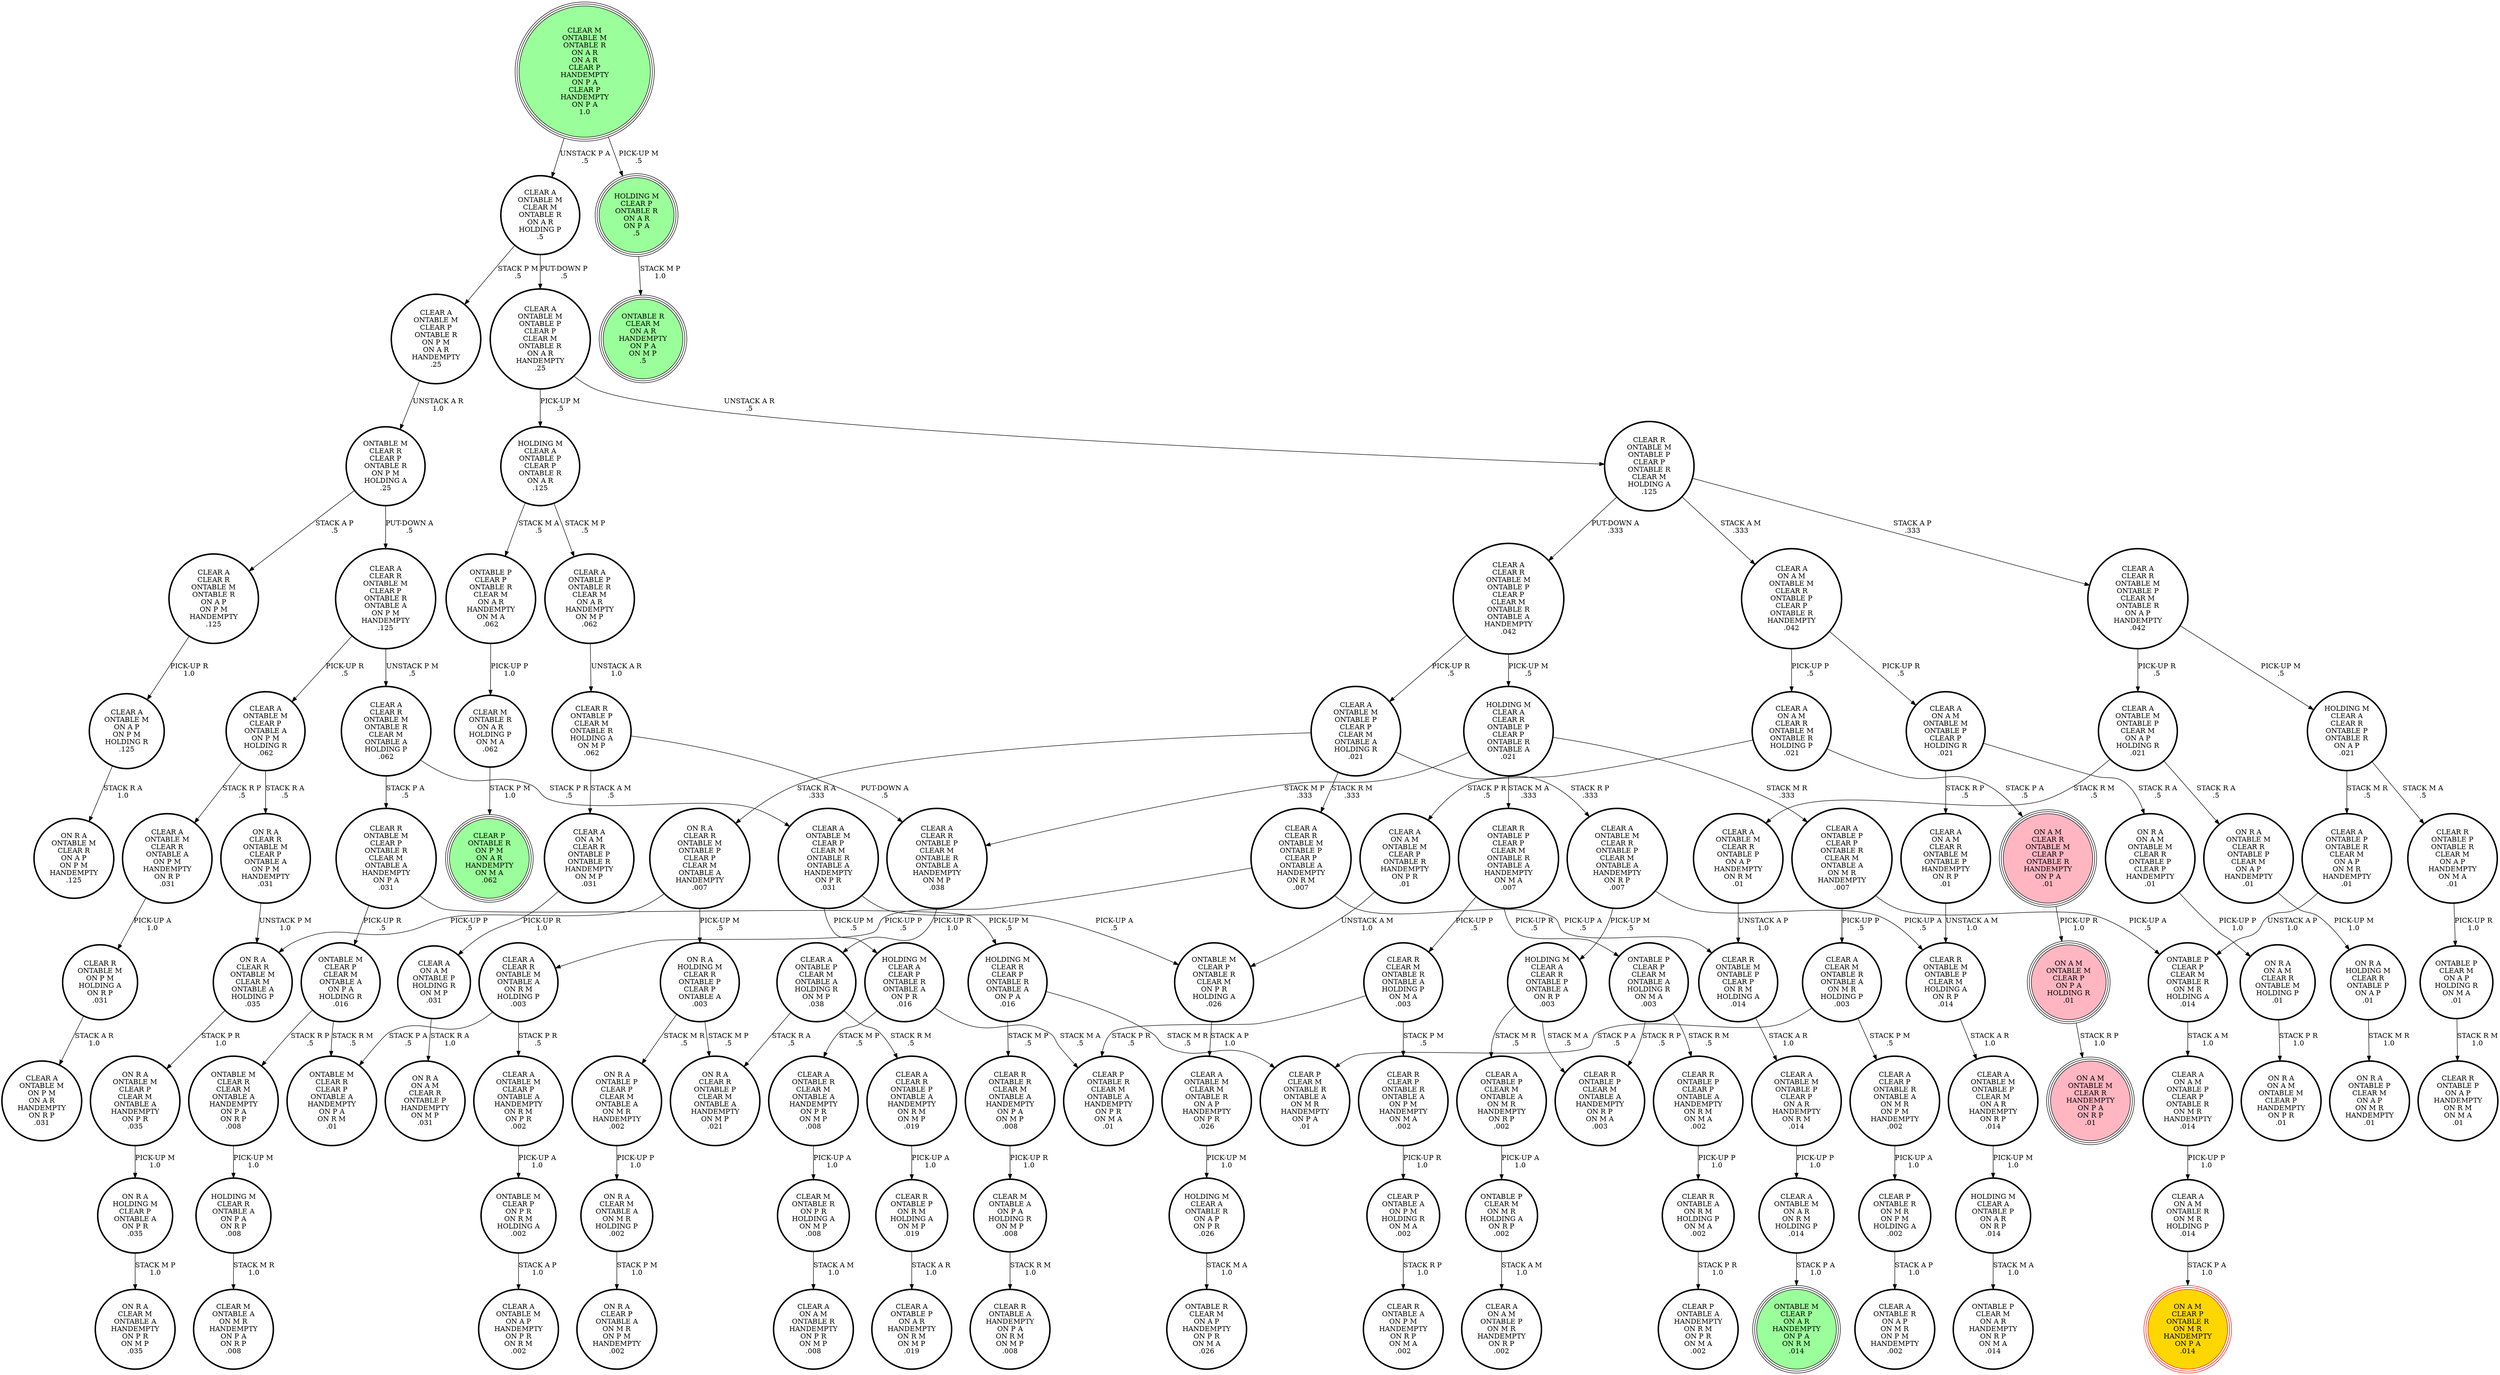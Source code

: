 digraph {
"ON A M\nONTABLE M\nCLEAR P\nON P A\nHOLDING R\n.01\n" -> "ON A M\nONTABLE M\nCLEAR R\nHANDEMPTY\nON P A\nON R P\n.01\n"[label="STACK R P\n1.0\n"];
"HOLDING M\nCLEAR A\nONTABLE R\nON A P\nON P R\n.026\n" -> "ONTABLE R\nCLEAR M\nON A P\nHANDEMPTY\nON P R\nON M A\n.026\n"[label="STACK M A\n1.0\n"];
"CLEAR A\nCLEAR R\nONTABLE M\nCLEAR P\nONTABLE R\nONTABLE A\nON P M\nHANDEMPTY\n.125\n" -> "CLEAR A\nONTABLE M\nCLEAR P\nONTABLE A\nON P M\nHOLDING R\n.062\n"[label="PICK-UP R\n.5\n"];
"CLEAR A\nCLEAR R\nONTABLE M\nCLEAR P\nONTABLE R\nONTABLE A\nON P M\nHANDEMPTY\n.125\n" -> "CLEAR A\nCLEAR R\nONTABLE M\nONTABLE R\nCLEAR M\nONTABLE A\nHOLDING P\n.062\n"[label="UNSTACK P M\n.5\n"];
"ON R A\nHOLDING M\nCLEAR R\nONTABLE P\nCLEAR P\nONTABLE A\n.003\n" -> "ON R A\nONTABLE P\nCLEAR P\nCLEAR M\nONTABLE A\nON M R\nHANDEMPTY\n.002\n"[label="STACK M R\n.5\n"];
"ON R A\nHOLDING M\nCLEAR R\nONTABLE P\nCLEAR P\nONTABLE A\n.003\n" -> "ON R A\nCLEAR R\nONTABLE P\nCLEAR M\nONTABLE A\nHANDEMPTY\nON M P\n.021\n"[label="STACK M P\n.5\n"];
"ON R A\nONTABLE P\nCLEAR P\nCLEAR M\nONTABLE A\nON M R\nHANDEMPTY\n.002\n" -> "ON R A\nCLEAR M\nONTABLE A\nON M R\nHOLDING P\n.002\n"[label="PICK-UP P\n1.0\n"];
"CLEAR A\nONTABLE P\nCLEAR M\nONTABLE A\nON M R\nHANDEMPTY\nON R P\n.002\n" -> "ONTABLE P\nCLEAR M\nON M R\nHOLDING A\nON R P\n.002\n"[label="PICK-UP A\n1.0\n"];
"CLEAR A\nONTABLE M\nON A P\nON P M\nHOLDING R\n.125\n" -> "ON R A\nONTABLE M\nCLEAR R\nON A P\nON P M\nHANDEMPTY\n.125\n"[label="STACK R A\n1.0\n"];
"ON R A\nONTABLE M\nCLEAR P\nCLEAR M\nONTABLE A\nHANDEMPTY\nON P R\n.035\n" -> "ON R A\nHOLDING M\nCLEAR P\nONTABLE A\nON P R\n.035\n"[label="PICK-UP M\n1.0\n"];
"ONTABLE M\nCLEAR P\nCLEAR M\nONTABLE A\nON P A\nHOLDING R\n.016\n" -> "ONTABLE M\nCLEAR R\nCLEAR M\nONTABLE A\nHANDEMPTY\nON P A\nON R P\n.008\n"[label="STACK R P\n.5\n"];
"ONTABLE M\nCLEAR P\nCLEAR M\nONTABLE A\nON P A\nHOLDING R\n.016\n" -> "ONTABLE M\nCLEAR R\nCLEAR P\nONTABLE A\nHANDEMPTY\nON P A\nON R M\n.01\n"[label="STACK R M\n.5\n"];
"CLEAR A\nCLEAR R\nONTABLE P\nONTABLE A\nHANDEMPTY\nON R M\nON M P\n.019\n" -> "CLEAR R\nONTABLE P\nON R M\nHOLDING A\nON M P\n.019\n"[label="PICK-UP A\n1.0\n"];
"CLEAR A\nCLEAR R\nONTABLE M\nONTABLE R\nON A P\nON P M\nHANDEMPTY\n.125\n" -> "CLEAR A\nONTABLE M\nON A P\nON P M\nHOLDING R\n.125\n"[label="PICK-UP R\n1.0\n"];
"CLEAR A\nONTABLE P\nONTABLE R\nCLEAR M\nON A P\nON M R\nHANDEMPTY\n.01\n" -> "ONTABLE P\nCLEAR P\nCLEAR M\nONTABLE R\nON M R\nHOLDING A\n.014\n"[label="UNSTACK A P\n1.0\n"];
"HOLDING M\nCLEAR A\nCLEAR R\nONTABLE P\nONTABLE R\nON A P\n.021\n" -> "CLEAR A\nONTABLE P\nONTABLE R\nCLEAR M\nON A P\nON M R\nHANDEMPTY\n.01\n"[label="STACK M R\n.5\n"];
"HOLDING M\nCLEAR A\nCLEAR R\nONTABLE P\nONTABLE R\nON A P\n.021\n" -> "CLEAR R\nONTABLE P\nONTABLE R\nCLEAR M\nON A P\nHANDEMPTY\nON M A\n.01\n"[label="STACK M A\n.5\n"];
"ON R A\nCLEAR R\nONTABLE M\nCLEAR M\nONTABLE A\nHOLDING P\n.035\n" -> "ON R A\nONTABLE M\nCLEAR P\nCLEAR M\nONTABLE A\nHANDEMPTY\nON P R\n.035\n"[label="STACK P R\n1.0\n"];
"CLEAR A\nONTABLE M\nCLEAR R\nONTABLE P\nON A P\nHANDEMPTY\nON R M\n.01\n" -> "CLEAR R\nONTABLE M\nONTABLE P\nCLEAR P\nON R M\nHOLDING A\n.014\n"[label="UNSTACK A P\n1.0\n"];
"ONTABLE P\nCLEAR M\nON A P\nHOLDING R\nON M A\n.01\n" -> "CLEAR R\nONTABLE P\nON A P\nHANDEMPTY\nON R M\nON M A\n.01\n"[label="STACK R M\n1.0\n"];
"CLEAR A\nONTABLE M\nCLEAR P\nONTABLE A\nON P M\nHOLDING R\n.062\n" -> "CLEAR A\nONTABLE M\nCLEAR R\nONTABLE A\nON P M\nHANDEMPTY\nON R P\n.031\n"[label="STACK R P\n.5\n"];
"CLEAR A\nONTABLE M\nCLEAR P\nONTABLE A\nON P M\nHOLDING R\n.062\n" -> "ON R A\nCLEAR R\nONTABLE M\nCLEAR P\nONTABLE A\nON P M\nHANDEMPTY\n.031\n"[label="STACK R A\n.5\n"];
"HOLDING M\nCLEAR R\nCLEAR P\nONTABLE R\nONTABLE A\nON P A\n.016\n" -> "CLEAR P\nCLEAR M\nONTABLE R\nONTABLE A\nON M R\nHANDEMPTY\nON P A\n.01\n"[label="STACK M R\n.5\n"];
"HOLDING M\nCLEAR R\nCLEAR P\nONTABLE R\nONTABLE A\nON P A\n.016\n" -> "CLEAR R\nONTABLE R\nCLEAR M\nONTABLE A\nHANDEMPTY\nON P A\nON M P\n.008\n"[label="STACK M P\n.5\n"];
"CLEAR A\nONTABLE M\nCLEAR R\nONTABLE P\nCLEAR M\nONTABLE A\nHANDEMPTY\nON R P\n.007\n" -> "HOLDING M\nCLEAR A\nCLEAR R\nONTABLE P\nONTABLE A\nON R P\n.003\n"[label="PICK-UP M\n.5\n"];
"CLEAR A\nONTABLE M\nCLEAR R\nONTABLE P\nCLEAR M\nONTABLE A\nHANDEMPTY\nON R P\n.007\n" -> "CLEAR R\nONTABLE M\nONTABLE P\nCLEAR M\nHOLDING A\nON R P\n.014\n"[label="PICK-UP A\n.5\n"];
"CLEAR M\nONTABLE R\nON P R\nHOLDING A\nON M P\n.008\n" -> "CLEAR A\nON A M\nONTABLE R\nHANDEMPTY\nON P R\nON M P\n.008\n"[label="STACK A M\n1.0\n"];
"ONTABLE P\nCLEAR P\nCLEAR M\nONTABLE R\nON M R\nHOLDING A\n.014\n" -> "CLEAR A\nON A M\nONTABLE P\nCLEAR P\nONTABLE R\nON M R\nHANDEMPTY\n.014\n"[label="STACK A M\n1.0\n"];
"CLEAR A\nCLEAR P\nONTABLE R\nONTABLE A\nON M R\nON P M\nHANDEMPTY\n.002\n" -> "CLEAR P\nONTABLE R\nON M R\nON P M\nHOLDING A\n.002\n"[label="PICK-UP A\n1.0\n"];
"CLEAR M\nONTABLE A\nON P A\nHOLDING R\nON M P\n.008\n" -> "CLEAR R\nONTABLE A\nHANDEMPTY\nON P A\nON R M\nON M P\n.008\n"[label="STACK R M\n1.0\n"];
"CLEAR R\nONTABLE M\nONTABLE P\nCLEAR P\nON R M\nHOLDING A\n.014\n" -> "CLEAR A\nONTABLE M\nONTABLE P\nCLEAR P\nON A R\nHANDEMPTY\nON R M\n.014\n"[label="STACK A R\n1.0\n"];
"CLEAR A\nONTABLE P\nONTABLE R\nCLEAR M\nON A R\nHANDEMPTY\nON M P\n.062\n" -> "CLEAR R\nONTABLE P\nCLEAR M\nONTABLE R\nHOLDING A\nON M P\n.062\n"[label="UNSTACK A R\n1.0\n"];
"ON R A\nCLEAR M\nONTABLE A\nON M R\nHOLDING P\n.002\n" -> "ON R A\nCLEAR P\nONTABLE A\nON M R\nON P M\nHANDEMPTY\n.002\n"[label="STACK P M\n1.0\n"];
"CLEAR A\nONTABLE P\nCLEAR P\nONTABLE R\nCLEAR M\nONTABLE A\nON M R\nHANDEMPTY\n.007\n" -> "ONTABLE P\nCLEAR P\nCLEAR M\nONTABLE R\nON M R\nHOLDING A\n.014\n"[label="PICK-UP A\n.5\n"];
"CLEAR A\nONTABLE P\nCLEAR P\nONTABLE R\nCLEAR M\nONTABLE A\nON M R\nHANDEMPTY\n.007\n" -> "CLEAR A\nCLEAR M\nONTABLE R\nONTABLE A\nON M R\nHOLDING P\n.003\n"[label="PICK-UP P\n.5\n"];
"CLEAR A\nONTABLE M\nCLEAR P\nCLEAR M\nONTABLE R\nONTABLE A\nHANDEMPTY\nON P R\n.031\n" -> "ONTABLE M\nCLEAR P\nONTABLE R\nCLEAR M\nON P R\nHOLDING A\n.026\n"[label="PICK-UP A\n.5\n"];
"CLEAR A\nONTABLE M\nCLEAR P\nCLEAR M\nONTABLE R\nONTABLE A\nHANDEMPTY\nON P R\n.031\n" -> "HOLDING M\nCLEAR A\nCLEAR P\nONTABLE R\nONTABLE A\nON P R\n.016\n"[label="PICK-UP M\n.5\n"];
"HOLDING M\nCLEAR R\nONTABLE A\nON P A\nON R P\n.008\n" -> "CLEAR M\nONTABLE A\nON M R\nHANDEMPTY\nON P A\nON R P\n.008\n"[label="STACK M R\n1.0\n"];
"CLEAR A\nONTABLE M\nONTABLE P\nCLEAR P\nON A R\nHANDEMPTY\nON R M\n.014\n" -> "CLEAR A\nONTABLE M\nON A R\nON R M\nHOLDING P\n.014\n"[label="PICK-UP P\n1.0\n"];
"CLEAR A\nONTABLE M\nONTABLE P\nCLEAR M\nON A R\nHANDEMPTY\nON R P\n.014\n" -> "HOLDING M\nCLEAR A\nONTABLE P\nON A R\nON R P\n.014\n"[label="PICK-UP M\n1.0\n"];
"CLEAR A\nON A M\nCLEAR R\nONTABLE P\nONTABLE R\nHANDEMPTY\nON M P\n.031\n" -> "CLEAR A\nON A M\nONTABLE P\nHOLDING R\nON M P\n.031\n"[label="PICK-UP R\n1.0\n"];
"ONTABLE M\nCLEAR P\nONTABLE R\nCLEAR M\nON P R\nHOLDING A\n.026\n" -> "CLEAR A\nONTABLE M\nCLEAR M\nONTABLE R\nON A P\nHANDEMPTY\nON P R\n.026\n"[label="STACK A P\n1.0\n"];
"ON R A\nHOLDING M\nCLEAR R\nONTABLE P\nON A P\n.01\n" -> "ON R A\nONTABLE P\nCLEAR M\nON A P\nON M R\nHANDEMPTY\n.01\n"[label="STACK M R\n1.0\n"];
"CLEAR R\nONTABLE P\nON R M\nHOLDING A\nON M P\n.019\n" -> "CLEAR A\nONTABLE P\nON A R\nHANDEMPTY\nON R M\nON M P\n.019\n"[label="STACK A R\n1.0\n"];
"ONTABLE P\nCLEAR P\nCLEAR M\nONTABLE A\nHOLDING R\nON M A\n.003\n" -> "CLEAR R\nONTABLE P\nCLEAR M\nONTABLE A\nHANDEMPTY\nON R P\nON M A\n.003\n"[label="STACK R P\n.5\n"];
"ONTABLE P\nCLEAR P\nCLEAR M\nONTABLE A\nHOLDING R\nON M A\n.003\n" -> "CLEAR R\nONTABLE P\nCLEAR P\nONTABLE A\nHANDEMPTY\nON R M\nON M A\n.002\n"[label="STACK R M\n.5\n"];
"CLEAR A\nONTABLE M\nCLEAR M\nONTABLE R\nON A P\nHANDEMPTY\nON P R\n.026\n" -> "HOLDING M\nCLEAR A\nONTABLE R\nON A P\nON P R\n.026\n"[label="PICK-UP M\n1.0\n"];
"CLEAR R\nCLEAR P\nONTABLE R\nONTABLE A\nON P M\nHANDEMPTY\nON M A\n.002\n" -> "CLEAR P\nONTABLE A\nON P M\nHOLDING R\nON M A\n.002\n"[label="PICK-UP R\n1.0\n"];
"CLEAR A\nCLEAR M\nONTABLE R\nONTABLE A\nON M R\nHOLDING P\n.003\n" -> "CLEAR P\nCLEAR M\nONTABLE R\nONTABLE A\nON M R\nHANDEMPTY\nON P A\n.01\n"[label="STACK P A\n.5\n"];
"CLEAR A\nCLEAR M\nONTABLE R\nONTABLE A\nON M R\nHOLDING P\n.003\n" -> "CLEAR A\nCLEAR P\nONTABLE R\nONTABLE A\nON M R\nON P M\nHANDEMPTY\n.002\n"[label="STACK P M\n.5\n"];
"ONTABLE M\nCLEAR P\nON P R\nON R M\nHOLDING A\n.002\n" -> "CLEAR A\nONTABLE M\nON A P\nHANDEMPTY\nON P R\nON R M\n.002\n"[label="STACK A P\n1.0\n"];
"HOLDING M\nCLEAR A\nONTABLE P\nCLEAR P\nONTABLE R\nON A R\n.125\n" -> "CLEAR A\nONTABLE P\nONTABLE R\nCLEAR M\nON A R\nHANDEMPTY\nON M P\n.062\n"[label="STACK M P\n.5\n"];
"HOLDING M\nCLEAR A\nONTABLE P\nCLEAR P\nONTABLE R\nON A R\n.125\n" -> "ONTABLE P\nCLEAR P\nONTABLE R\nCLEAR M\nON A R\nHANDEMPTY\nON M A\n.062\n"[label="STACK M A\n.5\n"];
"ON R A\nCLEAR R\nONTABLE M\nONTABLE P\nCLEAR P\nCLEAR M\nONTABLE A\nHANDEMPTY\n.007\n" -> "ON R A\nHOLDING M\nCLEAR R\nONTABLE P\nCLEAR P\nONTABLE A\n.003\n"[label="PICK-UP M\n.5\n"];
"ON R A\nCLEAR R\nONTABLE M\nONTABLE P\nCLEAR P\nCLEAR M\nONTABLE A\nHANDEMPTY\n.007\n" -> "ON R A\nCLEAR R\nONTABLE M\nCLEAR M\nONTABLE A\nHOLDING P\n.035\n"[label="PICK-UP P\n.5\n"];
"CLEAR A\nONTABLE M\nON A R\nON R M\nHOLDING P\n.014\n" -> "ONTABLE M\nCLEAR P\nON A R\nHANDEMPTY\nON P A\nON R M\n.014\n"[label="STACK P A\n1.0\n"];
"CLEAR A\nON A M\nONTABLE M\nCLEAR P\nONTABLE R\nHANDEMPTY\nON P R\n.01\n" -> "ONTABLE M\nCLEAR P\nONTABLE R\nCLEAR M\nON P R\nHOLDING A\n.026\n"[label="UNSTACK A M\n1.0\n"];
"HOLDING M\nCLEAR P\nONTABLE R\nON A R\nON P A\n.5\n" -> "ONTABLE R\nCLEAR M\nON A R\nHANDEMPTY\nON P A\nON M P\n.5\n"[label="STACK M P\n1.0\n"];
"CLEAR A\nCLEAR R\nONTABLE M\nONTABLE R\nCLEAR M\nONTABLE A\nHOLDING P\n.062\n" -> "CLEAR R\nONTABLE M\nCLEAR P\nONTABLE R\nCLEAR M\nONTABLE A\nHANDEMPTY\nON P A\n.031\n"[label="STACK P A\n.5\n"];
"CLEAR A\nCLEAR R\nONTABLE M\nONTABLE R\nCLEAR M\nONTABLE A\nHOLDING P\n.062\n" -> "CLEAR A\nONTABLE M\nCLEAR P\nCLEAR M\nONTABLE R\nONTABLE A\nHANDEMPTY\nON P R\n.031\n"[label="STACK P R\n.5\n"];
"CLEAR R\nONTABLE M\nONTABLE P\nCLEAR M\nHOLDING A\nON R P\n.014\n" -> "CLEAR A\nONTABLE M\nONTABLE P\nCLEAR M\nON A R\nHANDEMPTY\nON R P\n.014\n"[label="STACK A R\n1.0\n"];
"ONTABLE M\nCLEAR R\nCLEAR P\nONTABLE R\nON P M\nHOLDING A\n.25\n" -> "CLEAR A\nCLEAR R\nONTABLE M\nCLEAR P\nONTABLE R\nONTABLE A\nON P M\nHANDEMPTY\n.125\n"[label="PUT-DOWN A\n.5\n"];
"ONTABLE M\nCLEAR R\nCLEAR P\nONTABLE R\nON P M\nHOLDING A\n.25\n" -> "CLEAR A\nCLEAR R\nONTABLE M\nONTABLE R\nON A P\nON P M\nHANDEMPTY\n.125\n"[label="STACK A P\n.5\n"];
"CLEAR A\nON A M\nCLEAR R\nONTABLE M\nONTABLE R\nHOLDING P\n.021\n" -> "CLEAR A\nON A M\nONTABLE M\nCLEAR P\nONTABLE R\nHANDEMPTY\nON P R\n.01\n"[label="STACK P R\n.5\n"];
"CLEAR A\nON A M\nCLEAR R\nONTABLE M\nONTABLE R\nHOLDING P\n.021\n" -> "ON A M\nCLEAR R\nONTABLE M\nCLEAR P\nONTABLE R\nHANDEMPTY\nON P A\n.01\n"[label="STACK P A\n.5\n"];
"ON R A\nHOLDING M\nCLEAR P\nONTABLE A\nON P R\n.035\n" -> "ON R A\nCLEAR M\nONTABLE A\nHANDEMPTY\nON P R\nON M P\n.035\n"[label="STACK M P\n1.0\n"];
"CLEAR A\nON A M\nCLEAR R\nONTABLE M\nONTABLE P\nHANDEMPTY\nON R P\n.01\n" -> "CLEAR R\nONTABLE M\nONTABLE P\nCLEAR M\nHOLDING A\nON R P\n.014\n"[label="UNSTACK A M\n1.0\n"];
"CLEAR A\nONTABLE M\nONTABLE P\nCLEAR P\nCLEAR M\nONTABLE A\nHOLDING R\n.021\n" -> "ON R A\nCLEAR R\nONTABLE M\nONTABLE P\nCLEAR P\nCLEAR M\nONTABLE A\nHANDEMPTY\n.007\n"[label="STACK R A\n.333\n"];
"CLEAR A\nONTABLE M\nONTABLE P\nCLEAR P\nCLEAR M\nONTABLE A\nHOLDING R\n.021\n" -> "CLEAR A\nONTABLE M\nCLEAR R\nONTABLE P\nCLEAR M\nONTABLE A\nHANDEMPTY\nON R P\n.007\n"[label="STACK R P\n.333\n"];
"CLEAR A\nONTABLE M\nONTABLE P\nCLEAR P\nCLEAR M\nONTABLE A\nHOLDING R\n.021\n" -> "CLEAR A\nCLEAR R\nONTABLE M\nONTABLE P\nCLEAR P\nONTABLE A\nHANDEMPTY\nON R M\n.007\n"[label="STACK R M\n.333\n"];
"CLEAR A\nONTABLE M\nCLEAR M\nONTABLE R\nON A R\nHOLDING P\n.5\n" -> "CLEAR A\nONTABLE M\nCLEAR P\nONTABLE R\nON P M\nON A R\nHANDEMPTY\n.25\n"[label="STACK P M\n.5\n"];
"CLEAR A\nONTABLE M\nCLEAR M\nONTABLE R\nON A R\nHOLDING P\n.5\n" -> "CLEAR A\nONTABLE M\nONTABLE P\nCLEAR P\nCLEAR M\nONTABLE R\nON A R\nHANDEMPTY\n.25\n"[label="PUT-DOWN P\n.5\n"];
"ON R A\nONTABLE M\nCLEAR R\nONTABLE P\nCLEAR M\nON A P\nHANDEMPTY\n.01\n" -> "ON R A\nHOLDING M\nCLEAR R\nONTABLE P\nON A P\n.01\n"[label="PICK-UP M\n1.0\n"];
"CLEAR A\nCLEAR R\nONTABLE M\nONTABLE A\nON R M\nHOLDING P\n.003\n" -> "ONTABLE M\nCLEAR R\nCLEAR P\nONTABLE A\nHANDEMPTY\nON P A\nON R M\n.01\n"[label="STACK P A\n.5\n"];
"CLEAR A\nCLEAR R\nONTABLE M\nONTABLE A\nON R M\nHOLDING P\n.003\n" -> "CLEAR A\nONTABLE M\nCLEAR P\nONTABLE A\nHANDEMPTY\nON R M\nON P R\n.002\n"[label="STACK P R\n.5\n"];
"CLEAR R\nCLEAR M\nONTABLE R\nONTABLE A\nHOLDING P\nON M A\n.003\n" -> "CLEAR R\nCLEAR P\nONTABLE R\nONTABLE A\nON P M\nHANDEMPTY\nON M A\n.002\n"[label="STACK P M\n.5\n"];
"CLEAR R\nCLEAR M\nONTABLE R\nONTABLE A\nHOLDING P\nON M A\n.003\n" -> "CLEAR P\nONTABLE R\nCLEAR M\nONTABLE A\nHANDEMPTY\nON P R\nON M A\n.01\n"[label="STACK P R\n.5\n"];
"CLEAR A\nON A M\nONTABLE P\nHOLDING R\nON M P\n.031\n" -> "ON R A\nON A M\nCLEAR R\nONTABLE P\nHANDEMPTY\nON M P\n.031\n"[label="STACK R A\n1.0\n"];
"CLEAR R\nONTABLE A\nON R M\nHOLDING P\nON M A\n.002\n" -> "CLEAR P\nONTABLE A\nHANDEMPTY\nON R M\nON P R\nON M A\n.002\n"[label="STACK P R\n1.0\n"];
"ONTABLE P\nCLEAR M\nON M R\nHOLDING A\nON R P\n.002\n" -> "CLEAR A\nON A M\nONTABLE P\nON M R\nHANDEMPTY\nON R P\n.002\n"[label="STACK A M\n1.0\n"];
"HOLDING M\nCLEAR A\nCLEAR P\nONTABLE R\nONTABLE A\nON P R\n.016\n" -> "CLEAR A\nONTABLE R\nCLEAR M\nONTABLE A\nHANDEMPTY\nON P R\nON M P\n.008\n"[label="STACK M P\n.5\n"];
"HOLDING M\nCLEAR A\nCLEAR P\nONTABLE R\nONTABLE A\nON P R\n.016\n" -> "CLEAR P\nONTABLE R\nCLEAR M\nONTABLE A\nHANDEMPTY\nON P R\nON M A\n.01\n"[label="STACK M A\n.5\n"];
"HOLDING M\nCLEAR A\nCLEAR R\nONTABLE P\nONTABLE A\nON R P\n.003\n" -> "CLEAR R\nONTABLE P\nCLEAR M\nONTABLE A\nHANDEMPTY\nON R P\nON M A\n.003\n"[label="STACK M A\n.5\n"];
"HOLDING M\nCLEAR A\nCLEAR R\nONTABLE P\nONTABLE A\nON R P\n.003\n" -> "CLEAR A\nONTABLE P\nCLEAR M\nONTABLE A\nON M R\nHANDEMPTY\nON R P\n.002\n"[label="STACK M R\n.5\n"];
"HOLDING M\nCLEAR A\nCLEAR R\nONTABLE P\nCLEAR P\nONTABLE R\nONTABLE A\n.021\n" -> "CLEAR A\nONTABLE P\nCLEAR P\nONTABLE R\nCLEAR M\nONTABLE A\nON M R\nHANDEMPTY\n.007\n"[label="STACK M R\n.333\n"];
"HOLDING M\nCLEAR A\nCLEAR R\nONTABLE P\nCLEAR P\nONTABLE R\nONTABLE A\n.021\n" -> "CLEAR A\nCLEAR R\nONTABLE P\nCLEAR M\nONTABLE R\nONTABLE A\nHANDEMPTY\nON M P\n.038\n"[label="STACK M P\n.333\n"];
"HOLDING M\nCLEAR A\nCLEAR R\nONTABLE P\nCLEAR P\nONTABLE R\nONTABLE A\n.021\n" -> "CLEAR R\nONTABLE P\nCLEAR P\nCLEAR M\nONTABLE R\nONTABLE A\nHANDEMPTY\nON M A\n.007\n"[label="STACK M A\n.333\n"];
"CLEAR A\nCLEAR R\nONTABLE P\nCLEAR M\nONTABLE R\nONTABLE A\nHANDEMPTY\nON M P\n.038\n" -> "CLEAR A\nONTABLE P\nCLEAR M\nONTABLE A\nHOLDING R\nON M P\n.038\n"[label="PICK-UP R\n1.0\n"];
"CLEAR R\nONTABLE P\nONTABLE R\nCLEAR M\nON A P\nHANDEMPTY\nON M A\n.01\n" -> "ONTABLE P\nCLEAR M\nON A P\nHOLDING R\nON M A\n.01\n"[label="PICK-UP R\n1.0\n"];
"CLEAR R\nONTABLE M\nONTABLE P\nCLEAR P\nONTABLE R\nCLEAR M\nHOLDING A\n.125\n" -> "CLEAR A\nCLEAR R\nONTABLE M\nONTABLE P\nCLEAR M\nONTABLE R\nON A P\nHANDEMPTY\n.042\n"[label="STACK A P\n.333\n"];
"CLEAR R\nONTABLE M\nONTABLE P\nCLEAR P\nONTABLE R\nCLEAR M\nHOLDING A\n.125\n" -> "CLEAR A\nCLEAR R\nONTABLE M\nONTABLE P\nCLEAR P\nCLEAR M\nONTABLE R\nONTABLE A\nHANDEMPTY\n.042\n"[label="PUT-DOWN A\n.333\n"];
"CLEAR R\nONTABLE M\nONTABLE P\nCLEAR P\nONTABLE R\nCLEAR M\nHOLDING A\n.125\n" -> "CLEAR A\nON A M\nONTABLE M\nCLEAR R\nONTABLE P\nCLEAR P\nONTABLE R\nHANDEMPTY\n.042\n"[label="STACK A M\n.333\n"];
"CLEAR A\nCLEAR R\nONTABLE M\nONTABLE P\nCLEAR P\nCLEAR M\nONTABLE R\nONTABLE A\nHANDEMPTY\n.042\n" -> "CLEAR A\nONTABLE M\nONTABLE P\nCLEAR P\nCLEAR M\nONTABLE A\nHOLDING R\n.021\n"[label="PICK-UP R\n.5\n"];
"CLEAR A\nCLEAR R\nONTABLE M\nONTABLE P\nCLEAR P\nCLEAR M\nONTABLE R\nONTABLE A\nHANDEMPTY\n.042\n" -> "HOLDING M\nCLEAR A\nCLEAR R\nONTABLE P\nCLEAR P\nONTABLE R\nONTABLE A\n.021\n"[label="PICK-UP M\n.5\n"];
"CLEAR R\nONTABLE R\nCLEAR M\nONTABLE A\nHANDEMPTY\nON P A\nON M P\n.008\n" -> "CLEAR M\nONTABLE A\nON P A\nHOLDING R\nON M P\n.008\n"[label="PICK-UP R\n1.0\n"];
"CLEAR R\nONTABLE M\nCLEAR P\nONTABLE R\nCLEAR M\nONTABLE A\nHANDEMPTY\nON P A\n.031\n" -> "ONTABLE M\nCLEAR P\nCLEAR M\nONTABLE A\nON P A\nHOLDING R\n.016\n"[label="PICK-UP R\n.5\n"];
"CLEAR R\nONTABLE M\nCLEAR P\nONTABLE R\nCLEAR M\nONTABLE A\nHANDEMPTY\nON P A\n.031\n" -> "HOLDING M\nCLEAR R\nCLEAR P\nONTABLE R\nONTABLE A\nON P A\n.016\n"[label="PICK-UP M\n.5\n"];
"CLEAR A\nCLEAR R\nONTABLE M\nONTABLE P\nCLEAR M\nONTABLE R\nON A P\nHANDEMPTY\n.042\n" -> "HOLDING M\nCLEAR A\nCLEAR R\nONTABLE P\nONTABLE R\nON A P\n.021\n"[label="PICK-UP M\n.5\n"];
"CLEAR A\nCLEAR R\nONTABLE M\nONTABLE P\nCLEAR M\nONTABLE R\nON A P\nHANDEMPTY\n.042\n" -> "CLEAR A\nONTABLE M\nONTABLE P\nCLEAR M\nON A P\nHOLDING R\n.021\n"[label="PICK-UP R\n.5\n"];
"CLEAR A\nON A M\nONTABLE R\nON M R\nHOLDING P\n.014\n" -> "ON A M\nCLEAR P\nONTABLE R\nON M R\nHANDEMPTY\nON P A\n.014\n"[label="STACK P A\n1.0\n"];
"HOLDING M\nCLEAR A\nONTABLE P\nON A R\nON R P\n.014\n" -> "ONTABLE P\nCLEAR M\nON A R\nHANDEMPTY\nON R P\nON M A\n.014\n"[label="STACK M A\n1.0\n"];
"ON R A\nON A M\nONTABLE M\nCLEAR R\nONTABLE P\nCLEAR P\nHANDEMPTY\n.01\n" -> "ON R A\nON A M\nCLEAR R\nONTABLE M\nHOLDING P\n.01\n"[label="PICK-UP P\n1.0\n"];
"CLEAR M\nONTABLE M\nONTABLE R\nON A R\nON A R\nCLEAR P\nHANDEMPTY\nON P A\nCLEAR P\nHANDEMPTY\nON P A\n1.0\n" -> "CLEAR A\nONTABLE M\nCLEAR M\nONTABLE R\nON A R\nHOLDING P\n.5\n"[label="UNSTACK P A\n.5\n"];
"CLEAR M\nONTABLE M\nONTABLE R\nON A R\nON A R\nCLEAR P\nHANDEMPTY\nON P A\nCLEAR P\nHANDEMPTY\nON P A\n1.0\n" -> "HOLDING M\nCLEAR P\nONTABLE R\nON A R\nON P A\n.5\n"[label="PICK-UP M\n.5\n"];
"ON A M\nCLEAR R\nONTABLE M\nCLEAR P\nONTABLE R\nHANDEMPTY\nON P A\n.01\n" -> "ON A M\nONTABLE M\nCLEAR P\nON P A\nHOLDING R\n.01\n"[label="PICK-UP R\n1.0\n"];
"CLEAR P\nONTABLE R\nON M R\nON P M\nHOLDING A\n.002\n" -> "CLEAR A\nONTABLE R\nON A P\nON M R\nON P M\nHANDEMPTY\n.002\n"[label="STACK A P\n1.0\n"];
"CLEAR A\nON A M\nONTABLE M\nCLEAR R\nONTABLE P\nCLEAR P\nONTABLE R\nHANDEMPTY\n.042\n" -> "CLEAR A\nON A M\nCLEAR R\nONTABLE M\nONTABLE R\nHOLDING P\n.021\n"[label="PICK-UP P\n.5\n"];
"CLEAR A\nON A M\nONTABLE M\nCLEAR R\nONTABLE P\nCLEAR P\nONTABLE R\nHANDEMPTY\n.042\n" -> "CLEAR A\nON A M\nONTABLE M\nONTABLE P\nCLEAR P\nHOLDING R\n.021\n"[label="PICK-UP R\n.5\n"];
"CLEAR P\nONTABLE A\nON P M\nHOLDING R\nON M A\n.002\n" -> "CLEAR R\nONTABLE A\nON P M\nHANDEMPTY\nON R P\nON M A\n.002\n"[label="STACK R P\n1.0\n"];
"CLEAR A\nON A M\nONTABLE M\nONTABLE P\nCLEAR P\nHOLDING R\n.021\n" -> "ON R A\nON A M\nONTABLE M\nCLEAR R\nONTABLE P\nCLEAR P\nHANDEMPTY\n.01\n"[label="STACK R A\n.5\n"];
"CLEAR A\nON A M\nONTABLE M\nONTABLE P\nCLEAR P\nHOLDING R\n.021\n" -> "CLEAR A\nON A M\nCLEAR R\nONTABLE M\nONTABLE P\nHANDEMPTY\nON R P\n.01\n"[label="STACK R P\n.5\n"];
"CLEAR M\nONTABLE R\nON A R\nHOLDING P\nON M A\n.062\n" -> "CLEAR P\nONTABLE R\nON P M\nON A R\nHANDEMPTY\nON M A\n.062\n"[label="STACK P M\n1.0\n"];
"CLEAR A\nONTABLE M\nONTABLE P\nCLEAR M\nON A P\nHOLDING R\n.021\n" -> "CLEAR A\nONTABLE M\nCLEAR R\nONTABLE P\nON A P\nHANDEMPTY\nON R M\n.01\n"[label="STACK R M\n.5\n"];
"CLEAR A\nONTABLE M\nONTABLE P\nCLEAR M\nON A P\nHOLDING R\n.021\n" -> "ON R A\nONTABLE M\nCLEAR R\nONTABLE P\nCLEAR M\nON A P\nHANDEMPTY\n.01\n"[label="STACK R A\n.5\n"];
"CLEAR R\nONTABLE P\nCLEAR M\nONTABLE R\nHOLDING A\nON M P\n.062\n" -> "CLEAR A\nCLEAR R\nONTABLE P\nCLEAR M\nONTABLE R\nONTABLE A\nHANDEMPTY\nON M P\n.038\n"[label="PUT-DOWN A\n.5\n"];
"CLEAR R\nONTABLE P\nCLEAR M\nONTABLE R\nHOLDING A\nON M P\n.062\n" -> "CLEAR A\nON A M\nCLEAR R\nONTABLE P\nONTABLE R\nHANDEMPTY\nON M P\n.031\n"[label="STACK A M\n.5\n"];
"CLEAR A\nONTABLE M\nCLEAR P\nONTABLE R\nON P M\nON A R\nHANDEMPTY\n.25\n" -> "ONTABLE M\nCLEAR R\nCLEAR P\nONTABLE R\nON P M\nHOLDING A\n.25\n"[label="UNSTACK A R\n1.0\n"];
"CLEAR R\nONTABLE M\nON P M\nHOLDING A\nON R P\n.031\n" -> "CLEAR A\nONTABLE M\nON P M\nON A R\nHANDEMPTY\nON R P\n.031\n"[label="STACK A R\n1.0\n"];
"CLEAR R\nONTABLE P\nCLEAR P\nCLEAR M\nONTABLE R\nONTABLE A\nHANDEMPTY\nON M A\n.007\n" -> "CLEAR R\nCLEAR M\nONTABLE R\nONTABLE A\nHOLDING P\nON M A\n.003\n"[label="PICK-UP P\n.5\n"];
"CLEAR R\nONTABLE P\nCLEAR P\nCLEAR M\nONTABLE R\nONTABLE A\nHANDEMPTY\nON M A\n.007\n" -> "ONTABLE P\nCLEAR P\nCLEAR M\nONTABLE A\nHOLDING R\nON M A\n.003\n"[label="PICK-UP R\n.5\n"];
"CLEAR A\nONTABLE M\nCLEAR R\nONTABLE A\nON P M\nHANDEMPTY\nON R P\n.031\n" -> "CLEAR R\nONTABLE M\nON P M\nHOLDING A\nON R P\n.031\n"[label="PICK-UP A\n1.0\n"];
"ON R A\nON A M\nCLEAR R\nONTABLE M\nHOLDING P\n.01\n" -> "ON R A\nON A M\nONTABLE M\nCLEAR P\nHANDEMPTY\nON P R\n.01\n"[label="STACK P R\n1.0\n"];
"ONTABLE M\nCLEAR R\nCLEAR M\nONTABLE A\nHANDEMPTY\nON P A\nON R P\n.008\n" -> "HOLDING M\nCLEAR R\nONTABLE A\nON P A\nON R P\n.008\n"[label="PICK-UP M\n1.0\n"];
"CLEAR A\nONTABLE M\nCLEAR P\nONTABLE A\nHANDEMPTY\nON R M\nON P R\n.002\n" -> "ONTABLE M\nCLEAR P\nON P R\nON R M\nHOLDING A\n.002\n"[label="PICK-UP A\n1.0\n"];
"CLEAR A\nCLEAR R\nONTABLE M\nONTABLE P\nCLEAR P\nONTABLE A\nHANDEMPTY\nON R M\n.007\n" -> "CLEAR A\nCLEAR R\nONTABLE M\nONTABLE A\nON R M\nHOLDING P\n.003\n"[label="PICK-UP P\n.5\n"];
"CLEAR A\nCLEAR R\nONTABLE M\nONTABLE P\nCLEAR P\nONTABLE A\nHANDEMPTY\nON R M\n.007\n" -> "CLEAR R\nONTABLE M\nONTABLE P\nCLEAR P\nON R M\nHOLDING A\n.014\n"[label="PICK-UP A\n.5\n"];
"ONTABLE P\nCLEAR P\nONTABLE R\nCLEAR M\nON A R\nHANDEMPTY\nON M A\n.062\n" -> "CLEAR M\nONTABLE R\nON A R\nHOLDING P\nON M A\n.062\n"[label="PICK-UP P\n1.0\n"];
"CLEAR A\nONTABLE P\nCLEAR M\nONTABLE A\nHOLDING R\nON M P\n.038\n" -> "ON R A\nCLEAR R\nONTABLE P\nCLEAR M\nONTABLE A\nHANDEMPTY\nON M P\n.021\n"[label="STACK R A\n.5\n"];
"CLEAR A\nONTABLE P\nCLEAR M\nONTABLE A\nHOLDING R\nON M P\n.038\n" -> "CLEAR A\nCLEAR R\nONTABLE P\nONTABLE A\nHANDEMPTY\nON R M\nON M P\n.019\n"[label="STACK R M\n.5\n"];
"CLEAR A\nONTABLE R\nCLEAR M\nONTABLE A\nHANDEMPTY\nON P R\nON M P\n.008\n" -> "CLEAR M\nONTABLE R\nON P R\nHOLDING A\nON M P\n.008\n"[label="PICK-UP A\n1.0\n"];
"CLEAR A\nONTABLE M\nONTABLE P\nCLEAR P\nCLEAR M\nONTABLE R\nON A R\nHANDEMPTY\n.25\n" -> "CLEAR R\nONTABLE M\nONTABLE P\nCLEAR P\nONTABLE R\nCLEAR M\nHOLDING A\n.125\n"[label="UNSTACK A R\n.5\n"];
"CLEAR A\nONTABLE M\nONTABLE P\nCLEAR P\nCLEAR M\nONTABLE R\nON A R\nHANDEMPTY\n.25\n" -> "HOLDING M\nCLEAR A\nONTABLE P\nCLEAR P\nONTABLE R\nON A R\n.125\n"[label="PICK-UP M\n.5\n"];
"CLEAR R\nONTABLE P\nCLEAR P\nONTABLE A\nHANDEMPTY\nON R M\nON M A\n.002\n" -> "CLEAR R\nONTABLE A\nON R M\nHOLDING P\nON M A\n.002\n"[label="PICK-UP P\n1.0\n"];
"ON R A\nCLEAR R\nONTABLE M\nCLEAR P\nONTABLE A\nON P M\nHANDEMPTY\n.031\n" -> "ON R A\nCLEAR R\nONTABLE M\nCLEAR M\nONTABLE A\nHOLDING P\n.035\n"[label="UNSTACK P M\n1.0\n"];
"CLEAR A\nON A M\nONTABLE P\nCLEAR P\nONTABLE R\nON M R\nHANDEMPTY\n.014\n" -> "CLEAR A\nON A M\nONTABLE R\nON M R\nHOLDING P\n.014\n"[label="PICK-UP P\n1.0\n"];
"CLEAR A\nONTABLE M\nON P M\nON A R\nHANDEMPTY\nON R P\n.031\n" [shape=circle, penwidth=3];
"ON R A\nONTABLE M\nCLEAR R\nON A P\nON P M\nHANDEMPTY\n.125\n" [shape=circle, penwidth=3];
"CLEAR P\nCLEAR M\nONTABLE R\nONTABLE A\nON M R\nHANDEMPTY\nON P A\n.01\n" [shape=circle, penwidth=3];
"CLEAR R\nONTABLE A\nHANDEMPTY\nON P A\nON R M\nON M P\n.008\n" [shape=circle, penwidth=3];
"ON R A\nON A M\nCLEAR R\nONTABLE P\nHANDEMPTY\nON M P\n.031\n" [shape=circle, penwidth=3];
"CLEAR M\nONTABLE A\nON M R\nHANDEMPTY\nON P A\nON R P\n.008\n" [shape=circle, penwidth=3];
"ON R A\nONTABLE P\nCLEAR M\nON A P\nON M R\nHANDEMPTY\n.01\n" [shape=circle, penwidth=3];
"ON R A\nON A M\nONTABLE M\nCLEAR P\nHANDEMPTY\nON P R\n.01\n" [shape=circle, penwidth=3];
"CLEAR A\nONTABLE R\nON A P\nON M R\nON P M\nHANDEMPTY\n.002\n" [shape=circle, penwidth=3];
"CLEAR R\nONTABLE P\nCLEAR M\nONTABLE A\nHANDEMPTY\nON R P\nON M A\n.003\n" [shape=circle, penwidth=3];
"ON A M\nCLEAR P\nONTABLE R\nON M R\nHANDEMPTY\nON P A\n.014\n" [shape=circle, style=filled color=red, fillcolor=gold, peripheries=3];
"CLEAR A\nON A M\nONTABLE P\nON M R\nHANDEMPTY\nON R P\n.002\n" [shape=circle, penwidth=3];
"CLEAR A\nONTABLE P\nON A R\nHANDEMPTY\nON R M\nON M P\n.019\n" [shape=circle, penwidth=3];
"ONTABLE M\nCLEAR R\nCLEAR P\nONTABLE A\nHANDEMPTY\nON P A\nON R M\n.01\n" [shape=circle, penwidth=3];
"CLEAR A\nONTABLE M\nON A P\nHANDEMPTY\nON P R\nON R M\n.002\n" [shape=circle, penwidth=3];
"ON R A\nCLEAR M\nONTABLE A\nHANDEMPTY\nON P R\nON M P\n.035\n" [shape=circle, penwidth=3];
"ONTABLE P\nCLEAR M\nON A R\nHANDEMPTY\nON R P\nON M A\n.014\n" [shape=circle, penwidth=3];
"ON A M\nONTABLE M\nCLEAR R\nHANDEMPTY\nON P A\nON R P\n.01\n" [shape=circle, style=filled, fillcolor=lightpink, peripheries=3];
"CLEAR R\nONTABLE A\nON P M\nHANDEMPTY\nON R P\nON M A\n.002\n" [shape=circle, penwidth=3];
"ONTABLE R\nCLEAR M\nON A P\nHANDEMPTY\nON P R\nON M A\n.026\n" [shape=circle, penwidth=3];
"ON R A\nCLEAR R\nONTABLE P\nCLEAR M\nONTABLE A\nHANDEMPTY\nON M P\n.021\n" [shape=circle, penwidth=3];
"CLEAR P\nONTABLE R\nON P M\nON A R\nHANDEMPTY\nON M A\n.062\n" [shape=circle, style=filled, fillcolor=palegreen1, peripheries=3];
"ONTABLE R\nCLEAR M\nON A R\nHANDEMPTY\nON P A\nON M P\n.5\n" [shape=circle, style=filled, fillcolor=palegreen1, peripheries=3];
"CLEAR R\nONTABLE P\nON A P\nHANDEMPTY\nON R M\nON M A\n.01\n" [shape=circle, penwidth=3];
"ON R A\nCLEAR P\nONTABLE A\nON M R\nON P M\nHANDEMPTY\n.002\n" [shape=circle, penwidth=3];
"CLEAR P\nONTABLE A\nHANDEMPTY\nON R M\nON P R\nON M A\n.002\n" [shape=circle, penwidth=3];
"ONTABLE M\nCLEAR P\nON A R\nHANDEMPTY\nON P A\nON R M\n.014\n" [shape=circle, style=filled, fillcolor=palegreen1, peripheries=3];
"CLEAR A\nON A M\nONTABLE R\nHANDEMPTY\nON P R\nON M P\n.008\n" [shape=circle, penwidth=3];
"CLEAR P\nONTABLE R\nCLEAR M\nONTABLE A\nHANDEMPTY\nON P R\nON M A\n.01\n" [shape=circle, penwidth=3];
"HOLDING M\nCLEAR A\nCLEAR R\nONTABLE P\nCLEAR P\nONTABLE R\nONTABLE A\n.021\n" [shape=circle, penwidth=3];
"CLEAR A\nONTABLE M\nONTABLE P\nCLEAR P\nCLEAR M\nONTABLE A\nHOLDING R\n.021\n" [shape=circle, penwidth=3];
"CLEAR A\nON A M\nCLEAR R\nONTABLE P\nONTABLE R\nHANDEMPTY\nON M P\n.031\n" [shape=circle, penwidth=3];
"CLEAR A\nONTABLE M\nON A P\nON P M\nHOLDING R\n.125\n" [shape=circle, penwidth=3];
"CLEAR A\nONTABLE M\nCLEAR P\nONTABLE A\nHANDEMPTY\nON R M\nON P R\n.002\n" [shape=circle, penwidth=3];
"CLEAR A\nONTABLE P\nONTABLE R\nCLEAR M\nON A P\nON M R\nHANDEMPTY\n.01\n" [shape=circle, penwidth=3];
"ON R A\nHOLDING M\nCLEAR R\nONTABLE P\nCLEAR P\nONTABLE A\n.003\n" [shape=circle, penwidth=3];
"HOLDING M\nCLEAR P\nONTABLE R\nON A R\nON P A\n.5\n" [shape=circle, style=filled, fillcolor=palegreen1, peripheries=3];
"CLEAR A\nONTABLE M\nON P M\nON A R\nHANDEMPTY\nON R P\n.031\n" [shape=circle, penwidth=3];
"CLEAR A\nCLEAR R\nONTABLE M\nONTABLE P\nCLEAR M\nONTABLE R\nON A P\nHANDEMPTY\n.042\n" [shape=circle, penwidth=3];
"ONTABLE P\nCLEAR P\nCLEAR M\nONTABLE A\nHOLDING R\nON M A\n.003\n" [shape=circle, penwidth=3];
"CLEAR R\nONTABLE M\nCLEAR P\nONTABLE R\nCLEAR M\nONTABLE A\nHANDEMPTY\nON P A\n.031\n" [shape=circle, penwidth=3];
"CLEAR R\nONTABLE P\nCLEAR P\nCLEAR M\nONTABLE R\nONTABLE A\nHANDEMPTY\nON M A\n.007\n" [shape=circle, penwidth=3];
"HOLDING M\nCLEAR A\nONTABLE R\nON A P\nON P R\n.026\n" [shape=circle, penwidth=3];
"ONTABLE M\nCLEAR P\nONTABLE R\nCLEAR M\nON P R\nHOLDING A\n.026\n" [shape=circle, penwidth=3];
"CLEAR A\nONTABLE M\nONTABLE P\nCLEAR M\nON A P\nHOLDING R\n.021\n" [shape=circle, penwidth=3];
"ON R A\nCLEAR M\nONTABLE A\nON M R\nHOLDING P\n.002\n" [shape=circle, penwidth=3];
"ON R A\nONTABLE M\nCLEAR R\nON A P\nON P M\nHANDEMPTY\n.125\n" [shape=circle, penwidth=3];
"CLEAR A\nONTABLE M\nCLEAR M\nONTABLE R\nON A R\nHOLDING P\n.5\n" [shape=circle, penwidth=3];
"ON R A\nONTABLE M\nCLEAR R\nONTABLE P\nCLEAR M\nON A P\nHANDEMPTY\n.01\n" [shape=circle, penwidth=3];
"CLEAR P\nCLEAR M\nONTABLE R\nONTABLE A\nON M R\nHANDEMPTY\nON P A\n.01\n" [shape=circle, penwidth=3];
"CLEAR P\nONTABLE A\nON P M\nHOLDING R\nON M A\n.002\n" [shape=circle, penwidth=3];
"CLEAR R\nONTABLE A\nHANDEMPTY\nON P A\nON R M\nON M P\n.008\n" [shape=circle, penwidth=3];
"ON R A\nON A M\nCLEAR R\nONTABLE P\nHANDEMPTY\nON M P\n.031\n" [shape=circle, penwidth=3];
"CLEAR A\nONTABLE M\nCLEAR R\nONTABLE P\nCLEAR M\nONTABLE A\nHANDEMPTY\nON R P\n.007\n" [shape=circle, penwidth=3];
"CLEAR A\nCLEAR P\nONTABLE R\nONTABLE A\nON M R\nON P M\nHANDEMPTY\n.002\n" [shape=circle, penwidth=3];
"HOLDING M\nCLEAR A\nCLEAR P\nONTABLE R\nONTABLE A\nON P R\n.016\n" [shape=circle, penwidth=3];
"HOLDING M\nCLEAR A\nONTABLE P\nCLEAR P\nONTABLE R\nON A R\n.125\n" [shape=circle, penwidth=3];
"ON R A\nHOLDING M\nCLEAR R\nONTABLE P\nON A P\n.01\n" [shape=circle, penwidth=3];
"CLEAR A\nONTABLE M\nCLEAR R\nONTABLE P\nON A P\nHANDEMPTY\nON R M\n.01\n" [shape=circle, penwidth=3];
"CLEAR R\nCLEAR P\nONTABLE R\nONTABLE A\nON P M\nHANDEMPTY\nON M A\n.002\n" [shape=circle, penwidth=3];
"ONTABLE M\nCLEAR P\nON P R\nON R M\nHOLDING A\n.002\n" [shape=circle, penwidth=3];
"CLEAR M\nONTABLE A\nON M R\nHANDEMPTY\nON P A\nON R P\n.008\n" [shape=circle, penwidth=3];
"ON R A\nCLEAR R\nONTABLE M\nCLEAR M\nONTABLE A\nHOLDING P\n.035\n" [shape=circle, penwidth=3];
"ON R A\nONTABLE P\nCLEAR M\nON A P\nON M R\nHANDEMPTY\n.01\n" [shape=circle, penwidth=3];
"HOLDING M\nCLEAR A\nCLEAR R\nONTABLE P\nONTABLE R\nON A P\n.021\n" [shape=circle, penwidth=3];
"CLEAR M\nONTABLE M\nONTABLE R\nON A R\nON A R\nCLEAR P\nHANDEMPTY\nON P A\nCLEAR P\nHANDEMPTY\nON P A\n1.0\n" [shape=circle, style=filled, fillcolor=palegreen1, peripheries=3];
"ON R A\nON A M\nONTABLE M\nCLEAR P\nHANDEMPTY\nON P R\n.01\n" [shape=circle, penwidth=3];
"ONTABLE P\nCLEAR M\nON A P\nHOLDING R\nON M A\n.01\n" [shape=circle, penwidth=3];
"CLEAR R\nONTABLE A\nON R M\nHOLDING P\nON M A\n.002\n" [shape=circle, penwidth=3];
"CLEAR M\nONTABLE R\nON A R\nHOLDING P\nON M A\n.062\n" [shape=circle, penwidth=3];
"HOLDING M\nCLEAR A\nCLEAR R\nONTABLE P\nONTABLE A\nON R P\n.003\n" [shape=circle, penwidth=3];
"ON R A\nCLEAR R\nONTABLE M\nONTABLE P\nCLEAR P\nCLEAR M\nONTABLE A\nHANDEMPTY\n.007\n" [shape=circle, penwidth=3];
"CLEAR A\nCLEAR R\nONTABLE M\nONTABLE R\nON A P\nON P M\nHANDEMPTY\n.125\n" [shape=circle, penwidth=3];
"CLEAR A\nONTABLE R\nON A P\nON M R\nON P M\nHANDEMPTY\n.002\n" [shape=circle, penwidth=3];
"CLEAR A\nON A M\nONTABLE P\nCLEAR P\nONTABLE R\nON M R\nHANDEMPTY\n.014\n" [shape=circle, penwidth=3];
"CLEAR R\nONTABLE P\nCLEAR M\nONTABLE A\nHANDEMPTY\nON R P\nON M A\n.003\n" [shape=circle, penwidth=3];
"CLEAR A\nCLEAR R\nONTABLE M\nONTABLE P\nCLEAR P\nCLEAR M\nONTABLE R\nONTABLE A\nHANDEMPTY\n.042\n" [shape=circle, penwidth=3];
"CLEAR A\nONTABLE M\nCLEAR P\nONTABLE R\nON P M\nON A R\nHANDEMPTY\n.25\n" [shape=circle, penwidth=3];
"ONTABLE M\nCLEAR P\nCLEAR M\nONTABLE A\nON P A\nHOLDING R\n.016\n" [shape=circle, penwidth=3];
"CLEAR R\nONTABLE P\nCLEAR P\nONTABLE A\nHANDEMPTY\nON R M\nON M A\n.002\n" [shape=circle, penwidth=3];
"ON A M\nCLEAR P\nONTABLE R\nON M R\nHANDEMPTY\nON P A\n.014\n" [shape=circle, style=filled color=red, fillcolor=gold, peripheries=3];
"HOLDING M\nCLEAR R\nCLEAR P\nONTABLE R\nONTABLE A\nON P A\n.016\n" [shape=circle, penwidth=3];
"CLEAR A\nONTABLE P\nCLEAR M\nONTABLE A\nON M R\nHANDEMPTY\nON R P\n.002\n" [shape=circle, penwidth=3];
"CLEAR A\nON A M\nONTABLE P\nON M R\nHANDEMPTY\nON R P\n.002\n" [shape=circle, penwidth=3];
"CLEAR R\nONTABLE P\nONTABLE R\nCLEAR M\nON A P\nHANDEMPTY\nON M A\n.01\n" [shape=circle, penwidth=3];
"CLEAR R\nONTABLE M\nON P M\nHOLDING A\nON R P\n.031\n" [shape=circle, penwidth=3];
"CLEAR A\nONTABLE M\nCLEAR P\nCLEAR M\nONTABLE R\nONTABLE A\nHANDEMPTY\nON P R\n.031\n" [shape=circle, penwidth=3];
"CLEAR M\nONTABLE R\nON P R\nHOLDING A\nON M P\n.008\n" [shape=circle, penwidth=3];
"CLEAR A\nON A M\nONTABLE M\nCLEAR P\nONTABLE R\nHANDEMPTY\nON P R\n.01\n" [shape=circle, penwidth=3];
"HOLDING M\nCLEAR R\nONTABLE A\nON P A\nON R P\n.008\n" [shape=circle, penwidth=3];
"ONTABLE P\nCLEAR P\nONTABLE R\nCLEAR M\nON A R\nHANDEMPTY\nON M A\n.062\n" [shape=circle, penwidth=3];
"CLEAR A\nON A M\nONTABLE M\nCLEAR R\nONTABLE P\nCLEAR P\nONTABLE R\nHANDEMPTY\n.042\n" [shape=circle, penwidth=3];
"CLEAR A\nONTABLE P\nON A R\nHANDEMPTY\nON R M\nON M P\n.019\n" [shape=circle, penwidth=3];
"ONTABLE M\nCLEAR R\nCLEAR M\nONTABLE A\nHANDEMPTY\nON P A\nON R P\n.008\n" [shape=circle, penwidth=3];
"ONTABLE M\nCLEAR R\nCLEAR P\nONTABLE A\nHANDEMPTY\nON P A\nON R M\n.01\n" [shape=circle, penwidth=3];
"CLEAR A\nONTABLE M\nON A P\nHANDEMPTY\nON P R\nON R M\n.002\n" [shape=circle, penwidth=3];
"CLEAR A\nCLEAR R\nONTABLE M\nCLEAR P\nONTABLE R\nONTABLE A\nON P M\nHANDEMPTY\n.125\n" [shape=circle, penwidth=3];
"CLEAR A\nONTABLE M\nONTABLE P\nCLEAR M\nON A R\nHANDEMPTY\nON R P\n.014\n" [shape=circle, penwidth=3];
"CLEAR A\nONTABLE R\nCLEAR M\nONTABLE A\nHANDEMPTY\nON P R\nON M P\n.008\n" [shape=circle, penwidth=3];
"CLEAR A\nON A M\nCLEAR R\nONTABLE M\nONTABLE R\nHOLDING P\n.021\n" [shape=circle, penwidth=3];
"CLEAR A\nON A M\nONTABLE M\nONTABLE P\nCLEAR P\nHOLDING R\n.021\n" [shape=circle, penwidth=3];
"ON R A\nCLEAR R\nONTABLE M\nCLEAR P\nONTABLE A\nON P M\nHANDEMPTY\n.031\n" [shape=circle, penwidth=3];
"CLEAR A\nON A M\nONTABLE P\nHOLDING R\nON M P\n.031\n" [shape=circle, penwidth=3];
"ON R A\nCLEAR M\nONTABLE A\nHANDEMPTY\nON P R\nON M P\n.035\n" [shape=circle, penwidth=3];
"ONTABLE P\nCLEAR M\nON A R\nHANDEMPTY\nON R P\nON M A\n.014\n" [shape=circle, penwidth=3];
"ON A M\nONTABLE M\nCLEAR P\nON P A\nHOLDING R\n.01\n" [shape=circle, style=filled, fillcolor=lightpink, peripheries=3];
"CLEAR R\nONTABLE M\nONTABLE P\nCLEAR P\nON R M\nHOLDING A\n.014\n" [shape=circle, penwidth=3];
"ON A M\nONTABLE M\nCLEAR R\nHANDEMPTY\nON P A\nON R P\n.01\n" [shape=circle, style=filled, fillcolor=lightpink, peripheries=3];
"CLEAR P\nONTABLE R\nON M R\nON P M\nHOLDING A\n.002\n" [shape=circle, penwidth=3];
"CLEAR M\nONTABLE A\nON P A\nHOLDING R\nON M P\n.008\n" [shape=circle, penwidth=3];
"CLEAR R\nONTABLE A\nON P M\nHANDEMPTY\nON R P\nON M A\n.002\n" [shape=circle, penwidth=3];
"CLEAR R\nONTABLE M\nONTABLE P\nCLEAR P\nONTABLE R\nCLEAR M\nHOLDING A\n.125\n" [shape=circle, penwidth=3];
"CLEAR A\nONTABLE M\nCLEAR P\nONTABLE A\nON P M\nHOLDING R\n.062\n" [shape=circle, penwidth=3];
"CLEAR A\nONTABLE M\nON A R\nON R M\nHOLDING P\n.014\n" [shape=circle, penwidth=3];
"CLEAR A\nONTABLE M\nONTABLE P\nCLEAR P\nCLEAR M\nONTABLE R\nON A R\nHANDEMPTY\n.25\n" [shape=circle, penwidth=3];
"CLEAR R\nONTABLE R\nCLEAR M\nONTABLE A\nHANDEMPTY\nON P A\nON M P\n.008\n" [shape=circle, penwidth=3];
"ONTABLE M\nCLEAR R\nCLEAR P\nONTABLE R\nON P M\nHOLDING A\n.25\n" [shape=circle, penwidth=3];
"ONTABLE P\nCLEAR P\nCLEAR M\nONTABLE R\nON M R\nHOLDING A\n.014\n" [shape=circle, penwidth=3];
"CLEAR A\nCLEAR R\nONTABLE M\nONTABLE R\nCLEAR M\nONTABLE A\nHOLDING P\n.062\n" [shape=circle, penwidth=3];
"CLEAR A\nONTABLE P\nCLEAR M\nONTABLE A\nHOLDING R\nON M P\n.038\n" [shape=circle, penwidth=3];
"CLEAR R\nONTABLE P\nCLEAR M\nONTABLE R\nHOLDING A\nON M P\n.062\n" [shape=circle, penwidth=3];
"CLEAR A\nCLEAR M\nONTABLE R\nONTABLE A\nON M R\nHOLDING P\n.003\n" [shape=circle, penwidth=3];
"CLEAR A\nCLEAR R\nONTABLE P\nONTABLE A\nHANDEMPTY\nON R M\nON M P\n.019\n" [shape=circle, penwidth=3];
"ONTABLE R\nCLEAR M\nON A P\nHANDEMPTY\nON P R\nON M A\n.026\n" [shape=circle, penwidth=3];
"ON A M\nCLEAR R\nONTABLE M\nCLEAR P\nONTABLE R\nHANDEMPTY\nON P A\n.01\n" [shape=circle, style=filled, fillcolor=lightpink, peripheries=3];
"ON R A\nON A M\nCLEAR R\nONTABLE M\nHOLDING P\n.01\n" [shape=circle, penwidth=3];
"CLEAR A\nONTABLE M\nONTABLE P\nCLEAR P\nON A R\nHANDEMPTY\nON R M\n.014\n" [shape=circle, penwidth=3];
"ON R A\nCLEAR R\nONTABLE P\nCLEAR M\nONTABLE A\nHANDEMPTY\nON M P\n.021\n" [shape=circle, penwidth=3];
"CLEAR A\nON A M\nCLEAR R\nONTABLE M\nONTABLE P\nHANDEMPTY\nON R P\n.01\n" [shape=circle, penwidth=3];
"ON R A\nONTABLE P\nCLEAR P\nCLEAR M\nONTABLE A\nON M R\nHANDEMPTY\n.002\n" [shape=circle, penwidth=3];
"CLEAR A\nCLEAR R\nONTABLE M\nONTABLE A\nON R M\nHOLDING P\n.003\n" [shape=circle, penwidth=3];
"CLEAR P\nONTABLE R\nON P M\nON A R\nHANDEMPTY\nON M A\n.062\n" [shape=circle, style=filled, fillcolor=palegreen1, peripheries=3];
"CLEAR R\nONTABLE P\nON R M\nHOLDING A\nON M P\n.019\n" [shape=circle, penwidth=3];
"ONTABLE R\nCLEAR M\nON A R\nHANDEMPTY\nON P A\nON M P\n.5\n" [shape=circle, style=filled, fillcolor=palegreen1, peripheries=3];
"CLEAR A\nONTABLE P\nONTABLE R\nCLEAR M\nON A R\nHANDEMPTY\nON M P\n.062\n" [shape=circle, penwidth=3];
"CLEAR A\nCLEAR R\nONTABLE M\nONTABLE P\nCLEAR P\nONTABLE A\nHANDEMPTY\nON R M\n.007\n" [shape=circle, penwidth=3];
"CLEAR R\nONTABLE P\nON A P\nHANDEMPTY\nON R M\nON M A\n.01\n" [shape=circle, penwidth=3];
"ON R A\nHOLDING M\nCLEAR P\nONTABLE A\nON P R\n.035\n" [shape=circle, penwidth=3];
"ON R A\nON A M\nONTABLE M\nCLEAR R\nONTABLE P\nCLEAR P\nHANDEMPTY\n.01\n" [shape=circle, penwidth=3];
"ON R A\nCLEAR P\nONTABLE A\nON M R\nON P M\nHANDEMPTY\n.002\n" [shape=circle, penwidth=3];
"CLEAR P\nONTABLE A\nHANDEMPTY\nON R M\nON P R\nON M A\n.002\n" [shape=circle, penwidth=3];
"CLEAR A\nONTABLE M\nCLEAR M\nONTABLE R\nON A P\nHANDEMPTY\nON P R\n.026\n" [shape=circle, penwidth=3];
"CLEAR A\nONTABLE P\nCLEAR P\nONTABLE R\nCLEAR M\nONTABLE A\nON M R\nHANDEMPTY\n.007\n" [shape=circle, penwidth=3];
"ONTABLE P\nCLEAR M\nON M R\nHOLDING A\nON R P\n.002\n" [shape=circle, penwidth=3];
"CLEAR A\nCLEAR R\nONTABLE P\nCLEAR M\nONTABLE R\nONTABLE A\nHANDEMPTY\nON M P\n.038\n" [shape=circle, penwidth=3];
"CLEAR R\nCLEAR M\nONTABLE R\nONTABLE A\nHOLDING P\nON M A\n.003\n" [shape=circle, penwidth=3];
"HOLDING M\nCLEAR A\nONTABLE P\nON A R\nON R P\n.014\n" [shape=circle, penwidth=3];
"CLEAR A\nON A M\nONTABLE R\nON M R\nHOLDING P\n.014\n" [shape=circle, penwidth=3];
"CLEAR A\nONTABLE M\nCLEAR R\nONTABLE A\nON P M\nHANDEMPTY\nON R P\n.031\n" [shape=circle, penwidth=3];
"ONTABLE M\nCLEAR P\nON A R\nHANDEMPTY\nON P A\nON R M\n.014\n" [shape=circle, style=filled, fillcolor=palegreen1, peripheries=3];
"ON R A\nONTABLE M\nCLEAR P\nCLEAR M\nONTABLE A\nHANDEMPTY\nON P R\n.035\n" [shape=circle, penwidth=3];
"CLEAR R\nONTABLE M\nONTABLE P\nCLEAR M\nHOLDING A\nON R P\n.014\n" [shape=circle, penwidth=3];
"CLEAR A\nON A M\nONTABLE R\nHANDEMPTY\nON P R\nON M P\n.008\n" [shape=circle, penwidth=3];
"CLEAR P\nONTABLE R\nCLEAR M\nONTABLE A\nHANDEMPTY\nON P R\nON M A\n.01\n" [shape=circle, penwidth=3];
}
